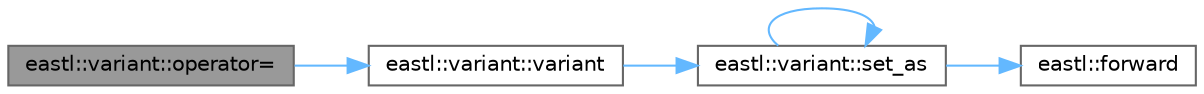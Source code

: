 digraph "eastl::variant::operator="
{
 // LATEX_PDF_SIZE
  bgcolor="transparent";
  edge [fontname=Helvetica,fontsize=10,labelfontname=Helvetica,labelfontsize=10];
  node [fontname=Helvetica,fontsize=10,shape=box,height=0.2,width=0.4];
  rankdir="LR";
  Node1 [id="Node000001",label="eastl::variant::operator=",height=0.2,width=0.4,color="gray40", fillcolor="grey60", style="filled", fontcolor="black",tooltip=" "];
  Node1 -> Node2 [id="edge5_Node000001_Node000002",color="steelblue1",style="solid",tooltip=" "];
  Node2 [id="Node000002",label="eastl::variant::variant",height=0.2,width=0.4,color="grey40", fillcolor="white", style="filled",URL="$classeastl_1_1variant.html#a4ffed0dc98264e8fbc48e0c32d18104e",tooltip=" "];
  Node2 -> Node3 [id="edge6_Node000002_Node000003",color="steelblue1",style="solid",tooltip=" "];
  Node3 [id="Node000003",label="eastl::variant::set_as",height=0.2,width=0.4,color="grey40", fillcolor="white", style="filled",URL="$classeastl_1_1variant.html#a0f3337c1111b3af5479029a452e1c21e",tooltip=" "];
  Node3 -> Node4 [id="edge7_Node000003_Node000004",color="steelblue1",style="solid",tooltip=" "];
  Node4 [id="Node000004",label="eastl::forward",height=0.2,width=0.4,color="grey40", fillcolor="white", style="filled",URL="$namespaceeastl.html#a36662e86289d74a927ced4b51496fce5",tooltip=" "];
  Node3 -> Node3 [id="edge8_Node000003_Node000003",color="steelblue1",style="solid",tooltip=" "];
}
